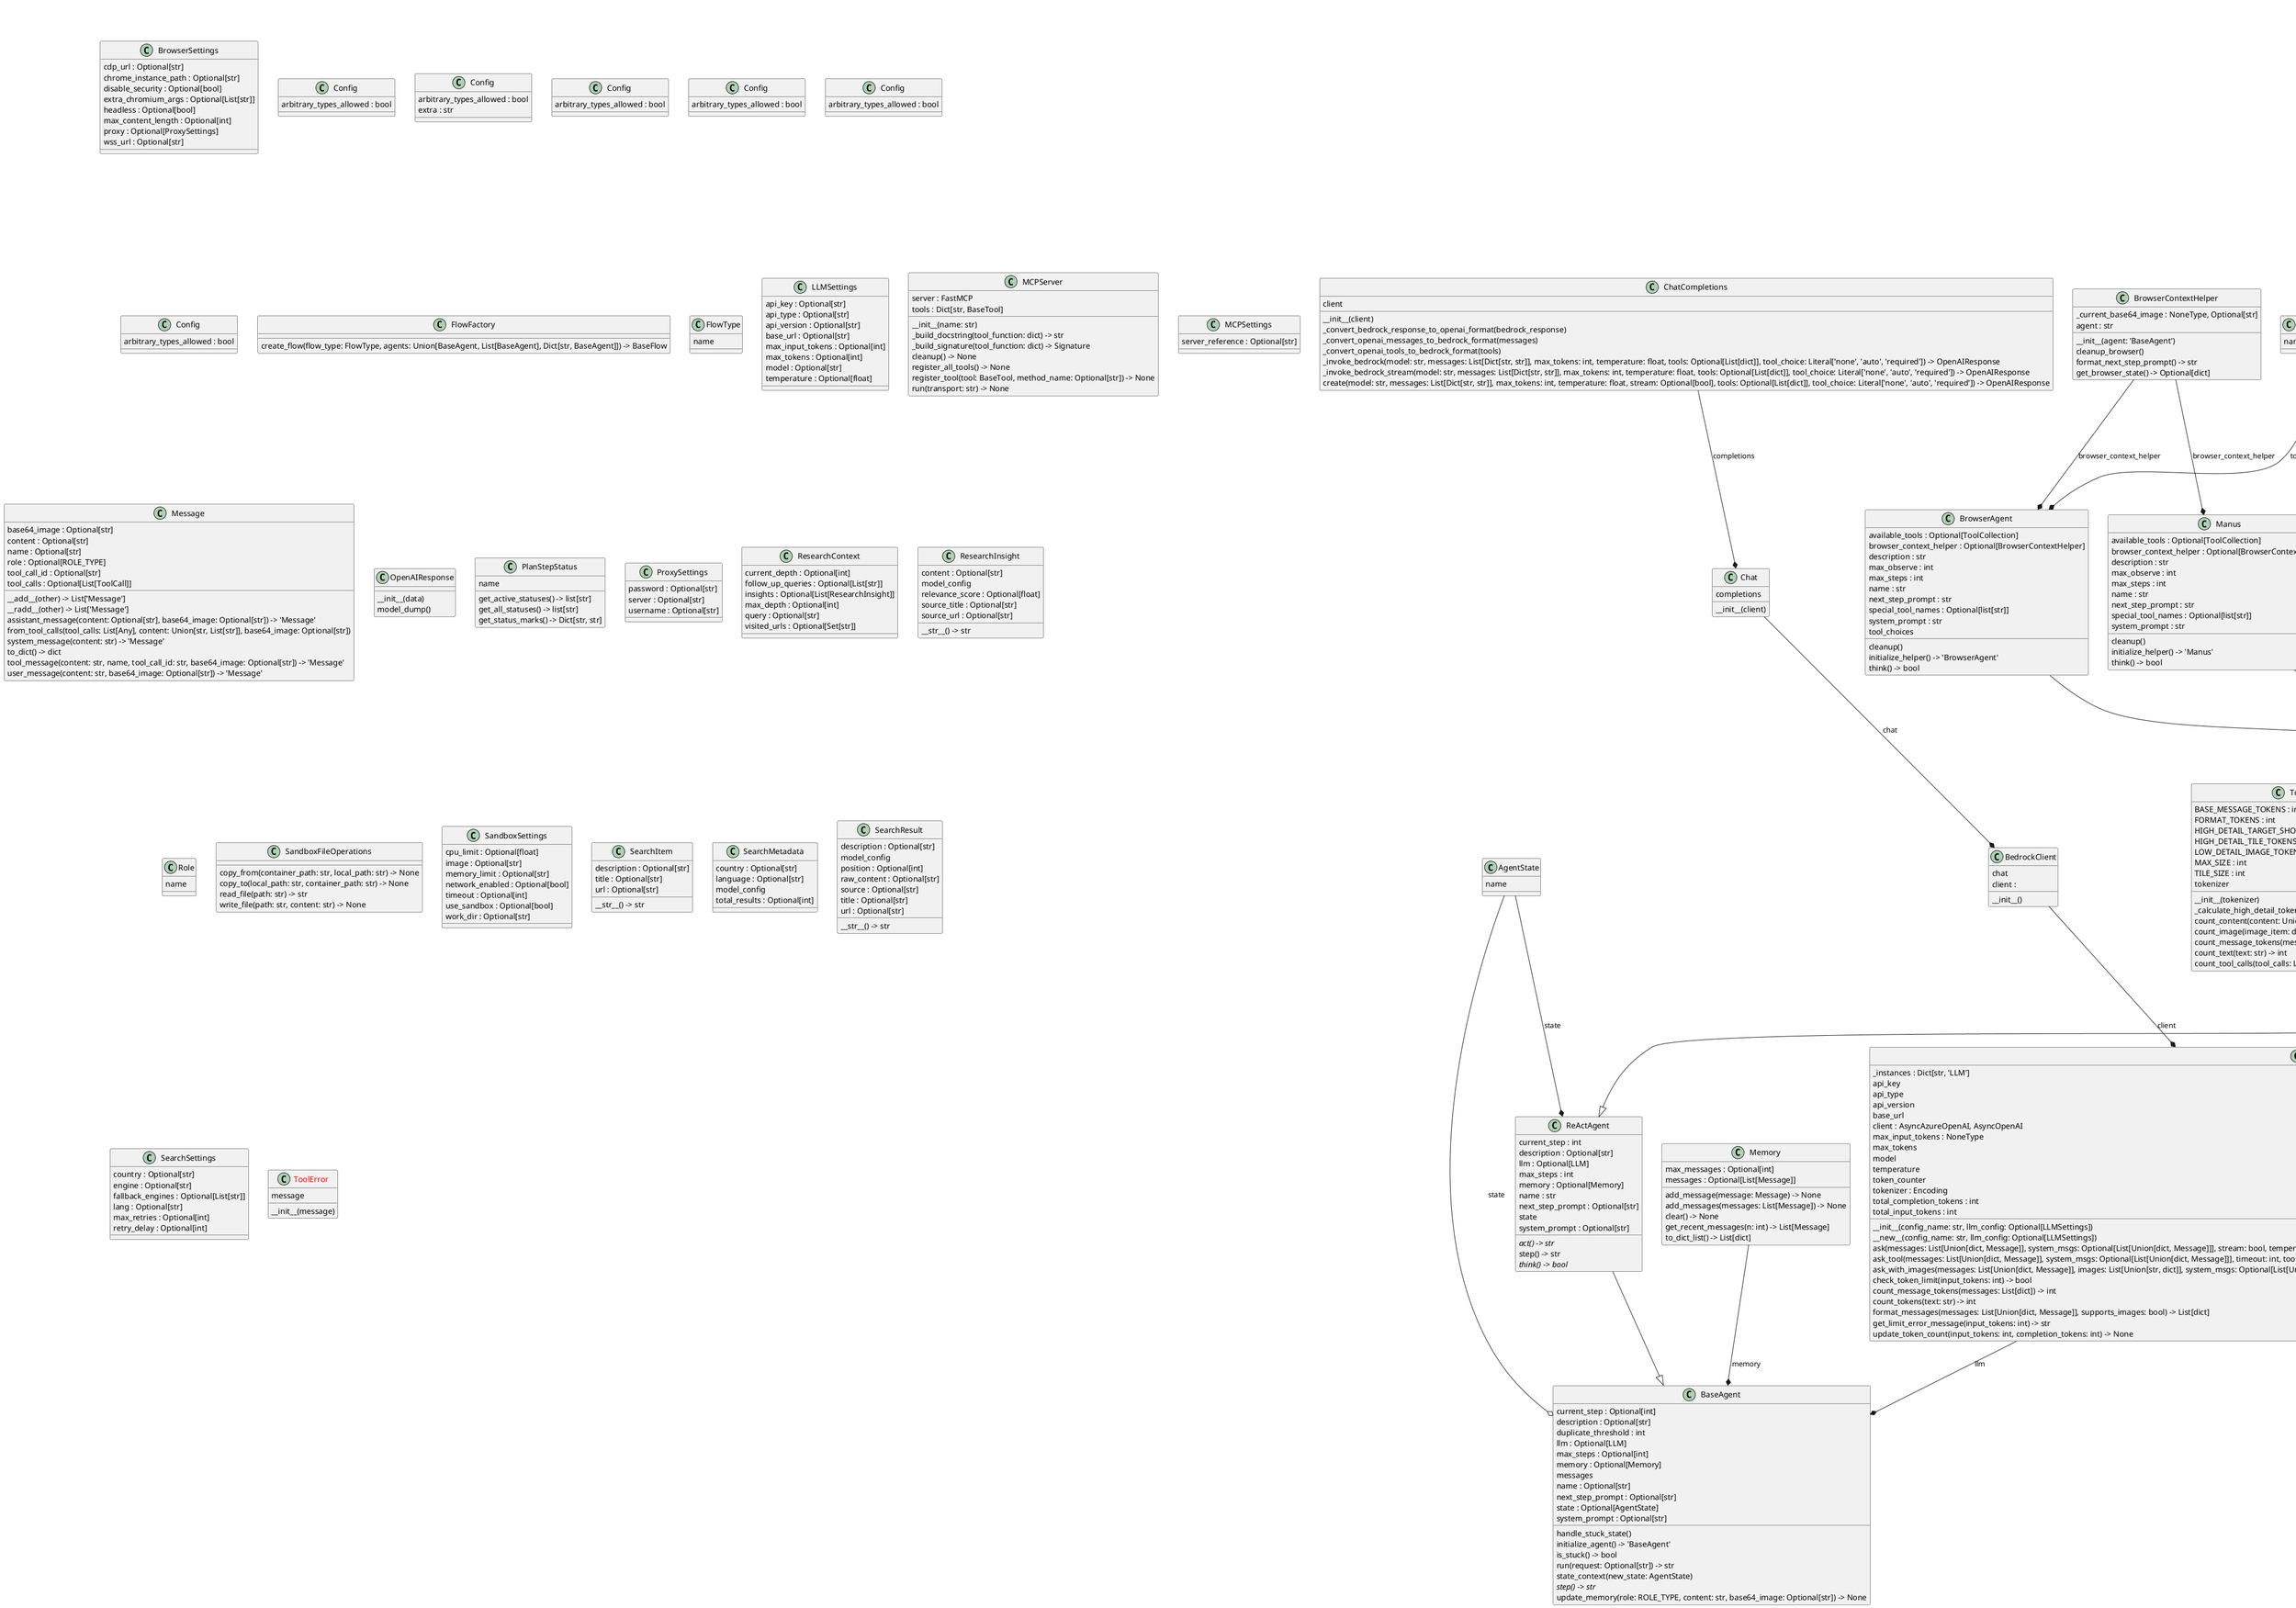 @startuml classes
set namespaceSeparator none
class "AgentState" as app.schema.AgentState {
  name
}
class "AppConfig" as app.config.AppConfig {
  browser_config : Optional[BrowserSettings]
  llm : Dict[str, LLMSettings]
  mcp_config : Optional[MCPSettings]
  sandbox : Optional[SandboxSettings]
  search_config : Optional[SearchSettings]
}
class "BaiduSearchEngine" as app.tool.search.baidu_search.BaiduSearchEngine {
  perform_search(query: str, num_results: int) -> List[SearchItem]
}
class "BaseAgent" as app.agent.base.BaseAgent {
  current_step : Optional[int]
  description : Optional[str]
  duplicate_threshold : int
  llm : Optional[LLM]
  max_steps : Optional[int]
  memory : Optional[Memory]
  messages
  name : Optional[str]
  next_step_prompt : Optional[str]
  state : Optional[AgentState]
  system_prompt : Optional[str]
  handle_stuck_state()
  initialize_agent() -> 'BaseAgent'
  is_stuck() -> bool
  run(request: Optional[str]) -> str
  state_context(new_state: AgentState)
  {abstract}step() -> str
  update_memory(role: ROLE_TYPE, content: str, base64_image: Optional[str]) -> None
}
class "BaseFlow" as app.flow.base.BaseFlow {
  agents : Dict[str, BaseAgent]
  primary_agent
  primary_agent_key : Optional[str]
  tools : Optional[List]
  __init__(agents: Union[BaseAgent, List[BaseAgent], Dict[str, BaseAgent]])
  add_agent(key: str, agent: BaseAgent) -> None
  {abstract}execute(input_text: str) -> str
  get_agent(key: str) -> Optional[BaseAgent]
}
class "BaseSandboxClient" as app.sandbox.client.BaseSandboxClient {
  {abstract}cleanup() -> None
  {abstract}copy_from(container_path: str, local_path: str) -> None
  {abstract}copy_to(local_path: str, container_path: str) -> None
  {abstract}create(config: Optional[SandboxSettings], volume_bindings: Optional[Dict[str, str]]) -> None
  {abstract}read_file(path: str) -> str
  {abstract}run_command(command: str, timeout: Optional[int]) -> str
  {abstract}write_file(path: str, content: str) -> None
}
class "BaseTool" as app.tool.base.BaseTool {
  description : str
  name : str
  parameters : Optional[dict]
  __call__() -> Any
  {abstract}execute() -> Any
  to_param() -> Dict
}
class "Bash" as app.tool.bash.Bash {
  _session : Optional[_BashSession]
  description : str
  name : str
  parameters : dict
  execute(command: str | None, restart: bool) -> CLIResult
}
class "BedrockClient" as app.bedrock.BedrockClient {
  chat
  client :
  __init__()
}
class "BingSearchEngine" as app.tool.search.bing_search.BingSearchEngine {
  session : Optional[requests.Session]
  __init__()
  _parse_html(url: str, rank_start: int, first: int) -> Tuple[List[SearchItem], str]
  _search_sync(query: str, num_results: int) -> List[SearchItem]
  perform_search(query: str, num_results: int) -> List[SearchItem]
}
class "BrowserAgent" as app.agent.browser.BrowserAgent {
  available_tools : Optional[ToolCollection]
  browser_context_helper : Optional[BrowserContextHelper]
  description : str
  max_observe : int
  max_steps : int
  name : str
  next_step_prompt : str
  special_tool_names : Optional[list[str]]
  system_prompt : str
  tool_choices
  cleanup()
  initialize_helper() -> 'BrowserAgent'
  think() -> bool
}
class "BrowserContextHelper" as app.agent.browser.BrowserContextHelper {
  _current_base64_image : NoneType, Optional[str]
  agent : str
  __init__(agent: 'BaseAgent')
  cleanup_browser()
  format_next_step_prompt() -> str
  get_browser_state() -> Optional[dict]
}
class "BrowserSettings" as app.config.BrowserSettings {
  cdp_url : Optional[str]
  chrome_instance_path : Optional[str]
  disable_security : Optional[bool]
  extra_chromium_args : Optional[List[str]]
  headless : Optional[bool]
  max_content_length : Optional[int]
  proxy : Optional[ProxySettings]
  wss_url : Optional[str]
}
class "BrowserUseTool" as app.tool.browser_use_tool.BrowserUseTool {
  browser : Optional[BrowserUseBrowser]
  context : Optional[BrowserContext]
  description : str
  dom_service : Optional[DomService]
  llm : Optional[LLM]
  lock : Lock
  name : str
  parameters : dict
  tool_context : Optional[Context]
  web_search_tool : Optional[WebSearch]
  __del__()
  _ensure_browser_initialized() -> BrowserContext
  cleanup()
  create_with_context(context: Context) -> 'BrowserUseTool[Context]'
  execute(action: str, url: Optional[str], index: Optional[int], text: Optional[str], scroll_amount: Optional[int], tab_id: Optional[int], query: Optional[str], goal: Optional[str], keys: Optional[str], seconds: Optional[int]) -> ToolResult
  get_current_state(context: Optional[BrowserContext]) -> ToolResult
  validate_parameters(v: dict, info: ValidationInfo) -> dict
}
class "CLIResult" as app.tool.base.CLIResult {
}
class "Chat" as app.bedrock.Chat {
  completions
  __init__(client)
}
class "ChatCompletions" as app.bedrock.ChatCompletions {
  client
  __init__(client)
  _convert_bedrock_response_to_openai_format(bedrock_response)
  _convert_openai_messages_to_bedrock_format(messages)
  _convert_openai_tools_to_bedrock_format(tools)
  _invoke_bedrock(model: str, messages: List[Dict[str, str]], max_tokens: int, temperature: float, tools: Optional[List[dict]], tool_choice: Literal['none', 'auto', 'required']) -> OpenAIResponse
  _invoke_bedrock_stream(model: str, messages: List[Dict[str, str]], max_tokens: int, temperature: float, tools: Optional[List[dict]], tool_choice: Literal['none', 'auto', 'required']) -> OpenAIResponse
  create(model: str, messages: List[Dict[str, str]], max_tokens: int, temperature: float, stream: Optional[bool], tools: Optional[List[dict]], tool_choice: Literal['none', 'auto', 'required']) -> OpenAIResponse
}
class "Config" as app.config.AppConfig.Config {
  arbitrary_types_allowed : bool
}
class "Config" as app.config.Config {
  _config : NoneType
  _initialized : bool
  _instance : NoneType
  _lock : lock
  browser_config
  llm
  mcp_config
  root_path
  sandbox
  search_config
  workspace_root
  __init__()
  __new__()
  _get_config_path() -> Path
  _load_config() -> dict
  _load_initial_config()
}
class "Config" as app.agent.base.BaseAgent.Config {
  arbitrary_types_allowed : bool
  extra : str
}
class "Config" as app.flow.base.BaseFlow.Config {
  arbitrary_types_allowed : bool
}
class "Config" as app.tool.base.BaseTool.Config {
  arbitrary_types_allowed : bool
}
class "Config" as app.tool.base.ToolResult.Config {
  arbitrary_types_allowed : bool
}
class "Config" as app.tool.tool_collection.ToolCollection.Config {
  arbitrary_types_allowed : bool
}
class "CreateChatCompletion" as app.tool.create_chat_completion.CreateChatCompletion {
  description : str
  name : str
  parameters : dict
  required : Optional[List[str]]
  response_type : Optional[Type]
  type_mapping : dict
  __init__(response_type: Optional[Type])
  _build_parameters() -> dict
  _create_type_schema(type_hint: Type) -> dict
  _create_union_schema(types: tuple) -> dict
  _get_type_info(type_hint: Type) -> dict
  execute(required: list | None) -> Any
}
class "DeepResearch" as app.tool.deep_research.DeepResearch {
  description : str
  llm : Optional[LLM]
  name : str
  parameters : dict
  search_tool : Optional[WebSearch]
  _analyze_content(content: str, url: str, title: str, query: str) -> List[ResearchInsight]
  _extract_insights(context: ResearchContext, results: List[SearchResult], original_query: str, deadline: float) -> List[ResearchInsight]
  _generate_follow_ups(insights: List[ResearchInsight], current_query: str, original_query: str) -> List[str]
  _generate_optimized_query(query: str) -> str
  _research_graph(context: ResearchContext, query: str, results_count: int, deadline: float) -> None
  _search_web(query: str, results_count: int) -> List[SearchResult]
  execute(query: str, max_depth: int, results_per_search: int, max_insights: int, time_limit_seconds: int) -> ResearchSummary
}
class "DuckDuckGoSearchEngine" as app.tool.search.duckduckgo_search.DuckDuckGoSearchEngine {
  perform_search(query: str, num_results: int) -> List[SearchItem]
}
class "FileOperator" as app.tool.file_operators.FileOperator {
  exists(path: PathLike) -> bool
  is_directory(path: PathLike) -> bool
  read_file(path: PathLike) -> str
  run_command(cmd: str, timeout: Optional[float]) -> Tuple[int, str, str]
  write_file(path: PathLike, content: str) -> None
}
class "FlowFactory" as app.flow.flow_factory.FlowFactory {
  create_flow(flow_type: FlowType, agents: Union[BaseAgent, List[BaseAgent], Dict[str, BaseAgent]]) -> BaseFlow
}
class "FlowType" as app.flow.flow_factory.FlowType {
  name
}
class "Function" as app.schema.Function {
  arguments : str
  name : str
}
class "GoogleSearchEngine" as app.tool.search.google_search.GoogleSearchEngine {
  perform_search(query: str, num_results: int) -> List[SearchItem]
}
class "LLM" as app.llm.LLM {
  _instances : Dict[str, 'LLM']
  api_key
  api_type
  api_version
  base_url
  client : AsyncAzureOpenAI, AsyncOpenAI
  max_input_tokens : NoneType
  max_tokens
  model
  temperature
  token_counter
  tokenizer : Encoding
  total_completion_tokens : int
  total_input_tokens : int
  __init__(config_name: str, llm_config: Optional[LLMSettings])
  __new__(config_name: str, llm_config: Optional[LLMSettings])
  ask(messages: List[Union[dict, Message]], system_msgs: Optional[List[Union[dict, Message]]], stream: bool, temperature: Optional[float]) -> str
  ask_tool(messages: List[Union[dict, Message]], system_msgs: Optional[List[Union[dict, Message]]], timeout: int, tools: Optional[List[dict]], tool_choice: TOOL_CHOICE_TYPE, temperature: Optional[float]) -> ChatCompletionMessage | None
  ask_with_images(messages: List[Union[dict, Message]], images: List[Union[str, dict]], system_msgs: Optional[List[Union[dict, Message]]], stream: bool, temperature: Optional[float]) -> str
  check_token_limit(input_tokens: int) -> bool
  count_message_tokens(messages: List[dict]) -> int
  count_tokens(text: str) -> int
  format_messages(messages: List[Union[dict, Message]], supports_images: bool) -> List[dict]
  get_limit_error_message(input_tokens: int) -> str
  update_token_count(input_tokens: int, completion_tokens: int) -> None
}
class "LLMSettings" as app.config.LLMSettings {
  api_key : Optional[str]
  api_type : Optional[str]
  api_version : Optional[str]
  base_url : Optional[str]
  max_input_tokens : Optional[int]
  max_tokens : Optional[int]
  model : Optional[str]
  temperature : Optional[float]
}
class "LocalFileOperator" as app.tool.file_operators.LocalFileOperator {
  encoding : str
  exists(path: PathLike) -> bool
  is_directory(path: PathLike) -> bool
  read_file(path: PathLike) -> str
  run_command(cmd: str, timeout: Optional[float]) -> Tuple[int, str, str]
  write_file(path: PathLike, content: str) -> None
}
class "LocalSandboxClient" as app.sandbox.client.LocalSandboxClient {
  sandbox : NoneType, Optional[DockerSandbox]
  __init__()
  cleanup() -> None
  copy_from(container_path: str, local_path: str) -> None
  copy_to(local_path: str, container_path: str) -> None
  create(config: Optional[SandboxSettings], volume_bindings: Optional[Dict[str, str]]) -> None
  read_file(path: str) -> str
  run_command(command: str, timeout: Optional[int]) -> str
  write_file(path: str, content: str) -> None
}
class "MCPAgent" as app.agent.mcp.MCPAgent {
  _refresh_tools_interval : int
  available_tools : Optional[MCPClients]
  connection_type : str
  description : str
  max_steps : int
  mcp_clients : Optional[MCPClients]
  name : str
  next_step_prompt : str
  special_tool_names : Optional[List[str]]
  state : FINISHED
  system_prompt : str
  tool_schemas : Optional[Dict[str, Dict[str, Any]]]
  _handle_special_tool(name: str, result: Any) -> None
  _refresh_tools() -> Tuple[List[str], List[str]]
  _should_finish_execution(name: str) -> bool
  cleanup() -> None
  initialize(connection_type: Optional[str], server_url: Optional[str], command: Optional[str], args: Optional[List[str]]) -> None
  run(request: Optional[str]) -> str
  think() -> bool
}
class "MCPClientTool" as app.tool.mcp.MCPClientTool {
  session : Optional[ClientSession]
  execute() -> ToolResult
}
class "MCPClients" as app.tool.mcp.MCPClients {
  description : str
  exit_stack : Optional[AsyncExitStack]
  name : str
  session : Optional[ClientSession]
  tool_map : dict
  tools : tuple
  __init__()
  _initialize_and_list_tools() -> None
  connect_sse(server_url: str) -> None
  connect_stdio(command: str, args: List[str]) -> None
  disconnect() -> None
}
class "MCPServer" as app.mcp.server.MCPServer {
  server : FastMCP
  tools : Dict[str, BaseTool]
  __init__(name: str)
  _build_docstring(tool_function: dict) -> str
  _build_signature(tool_function: dict) -> Signature
  cleanup() -> None
  register_all_tools() -> None
  register_tool(tool: BaseTool, method_name: Optional[str]) -> None
  run(transport: str) -> None
}
class "MCPSettings" as app.config.MCPSettings {
  server_reference : Optional[str]
}
class "Manus" as app.agent.manus.Manus {
  available_tools : Optional[ToolCollection]
  browser_context_helper : Optional[BrowserContextHelper]
  description : str
  max_observe : int
  max_steps : int
  name : str
  next_step_prompt : str
  special_tool_names : Optional[list[str]]
  system_prompt : str
  cleanup()
  initialize_helper() -> 'Manus'
  think() -> bool
}
class "Memory" as app.schema.Memory {
  max_messages : Optional[int]
  messages : Optional[List[Message]]
  add_message(message: Message) -> None
  add_messages(messages: List[Message]) -> None
  clear() -> None
  get_recent_messages(n: int) -> List[Message]
  to_dict_list() -> List[dict]
}
class "Message" as app.schema.Message {
  base64_image : Optional[str]
  content : Optional[str]
  name : Optional[str]
  role : Optional[ROLE_TYPE]
  tool_call_id : Optional[str]
  tool_calls : Optional[List[ToolCall]]
  __add__(other) -> List['Message']
  __radd__(other) -> List['Message']
  assistant_message(content: Optional[str], base64_image: Optional[str]) -> 'Message'
  from_tool_calls(tool_calls: List[Any], content: Union[str, List[str]], base64_image: Optional[str])
  system_message(content: str) -> 'Message'
  to_dict() -> dict
  tool_message(content: str, name, tool_call_id: str, base64_image: Optional[str]) -> 'Message'
  user_message(content: str, base64_image: Optional[str]) -> 'Message'
}
class "OpenAIResponse" as app.bedrock.OpenAIResponse {
  __init__(data)
  model_dump()
}
class "<color:red>OpenManusError</color>" as app.exceptions.OpenManusError {
}
class "PlanStepStatus" as app.flow.planning.PlanStepStatus {
  name
  get_active_statuses() -> list[str]
  get_all_statuses() -> list[str]
  get_status_marks() -> Dict[str, str]
}
class "PlanningFlow" as app.flow.planning.PlanningFlow {
  active_plan_id : Optional[str]
  current_step_index : Optional[int]
  executor_keys : Optional[List[str]]
  llm : Optional[LLM]
  planning_tool : Optional[PlanningTool]
  __init__(agents: Union[BaseAgent, List[BaseAgent], Dict[str, BaseAgent]])
  _create_initial_plan(request: str) -> None
  _execute_step(executor: BaseAgent, step_info: dict) -> str
  _finalize_plan() -> str
  _generate_plan_text_from_storage() -> str
  _get_current_step_info() -> tuple[Optional[int], Optional[dict]]
  _get_plan_text() -> str
  _mark_step_completed() -> None
  execute(input_text: str) -> str
  get_executor(step_type: Optional[str]) -> BaseAgent
}
class "PlanningTool" as app.tool.planning.PlanningTool {
  _current_plan_id : Optional[str]
  description : str
  name : str
  parameters : dict
  plans : dict
  _create_plan(plan_id: Optional[str], title: Optional[str], steps: Optional[List[str]]) -> ToolResult
  _delete_plan(plan_id: Optional[str]) -> ToolResult
  _format_plan(plan: Dict) -> str
  _get_plan(plan_id: Optional[str]) -> ToolResult
  _list_plans() -> ToolResult
  _mark_step(plan_id: Optional[str], step_index: Optional[int], step_status: Optional[str], step_notes: Optional[str]) -> ToolResult
  _set_active_plan(plan_id: Optional[str]) -> ToolResult
  _update_plan(plan_id: Optional[str], title: Optional[str], steps: Optional[List[str]]) -> ToolResult
  execute()
}
class "ProxySettings" as app.config.ProxySettings {
  password : Optional[str]
  server : Optional[str]
  username : Optional[str]
}
class "PythonExecute" as app.tool.python_execute.PythonExecute {
  description : str
  name : str
  parameters : dict
  _run_code(code: str, result_dict: dict, safe_globals: dict) -> None
  execute(code: str, timeout: int) -> Dict
}
class "ReActAgent" as app.agent.react.ReActAgent {
  current_step : int
  description : Optional[str]
  llm : Optional[LLM]
  max_steps : int
  memory : Optional[Memory]
  name : str
  next_step_prompt : Optional[str]
  state
  system_prompt : Optional[str]
  {abstract}act() -> str
  step() -> str
  {abstract}think() -> bool
}
class "ResearchContext" as app.tool.deep_research.ResearchContext {
  current_depth : Optional[int]
  follow_up_queries : Optional[List[str]]
  insights : Optional[List[ResearchInsight]]
  max_depth : Optional[int]
  query : Optional[str]
  visited_urls : Optional[Set[str]]
}
class "ResearchInsight" as app.tool.deep_research.ResearchInsight {
  content : Optional[str]
  model_config
  relevance_score : Optional[float]
  source_title : Optional[str]
  source_url : Optional[str]
  __str__() -> str
}
class "ResearchSummary" as app.tool.deep_research.ResearchSummary {
  depth_reached : Optional[int]
  insights : Optional[List[ResearchInsight]]
  model_config
  output : str
  query : Optional[str]
  visited_urls : Optional[Set[str]]
  populate_output() -> 'ResearchSummary'
}
class "Role" as app.schema.Role {
  name
}
class "SWEAgent" as app.agent.swe.SWEAgent {
  available_tools
  description : str
  max_steps : int
  name : str
  next_step_prompt : str
  special_tool_names : Optional[List[str]]
  system_prompt : str
}
class "SandboxFileOperations" as app.sandbox.client.SandboxFileOperations {
  copy_from(container_path: str, local_path: str) -> None
  copy_to(local_path: str, container_path: str) -> None
  read_file(path: str) -> str
  write_file(path: str, content: str) -> None
}
class "SandboxFileOperator" as app.tool.file_operators.SandboxFileOperator {
  sandbox_client
  __init__()
  _ensure_sandbox_initialized()
  exists(path: PathLike) -> bool
  is_directory(path: PathLike) -> bool
  read_file(path: PathLike) -> str
  run_command(cmd: str, timeout: Optional[float]) -> Tuple[int, str, str]
  write_file(path: PathLike, content: str) -> None
}
class "SandboxSettings" as app.config.SandboxSettings {
  cpu_limit : Optional[float]
  image : Optional[str]
  memory_limit : Optional[str]
  network_enabled : Optional[bool]
  timeout : Optional[int]
  use_sandbox : Optional[bool]
  work_dir : Optional[str]
}
class "SearchItem" as app.tool.search.base.SearchItem {
  description : Optional[str]
  title : Optional[str]
  url : Optional[str]
  __str__() -> str
}
class "SearchMetadata" as app.tool.web_search.SearchMetadata {
  country : Optional[str]
  language : Optional[str]
  model_config
  total_results : Optional[int]
}
class "SearchResponse" as app.tool.web_search.SearchResponse {
  metadata : Optional[SearchMetadata]
  output : str
  query : Optional[str]
  results : Optional[List[SearchResult]]
  populate_output() -> 'SearchResponse'
}
class "SearchResult" as app.tool.web_search.SearchResult {
  description : Optional[str]
  model_config
  position : Optional[int]
  raw_content : Optional[str]
  source : Optional[str]
  title : Optional[str]
  url : Optional[str]
  __str__() -> str
}
class "SearchSettings" as app.config.SearchSettings {
  country : Optional[str]
  engine : Optional[str]
  fallback_engines : Optional[List[str]]
  lang : Optional[str]
  max_retries : Optional[int]
  retry_delay : Optional[int]
}
class "StrReplaceEditor" as app.tool.str_replace_editor.StrReplaceEditor {
  _file_history : DefaultDict[PathLike, List[str]]
  _local_operator
  _sandbox_operator
  description : str
  name : str
  parameters : dict
  _get_operator() -> FileOperator
  _make_output(file_content: str, file_descriptor: str, init_line: int, expand_tabs: bool) -> str
  _view_directory(path: PathLike, operator: FileOperator) -> CLIResult
  _view_file(path: PathLike, operator: FileOperator, view_range: Optional[List[int]]) -> CLIResult
  execute() -> str
  insert(path: PathLike, insert_line: int, new_str: str, operator: FileOperator) -> CLIResult
  str_replace(path: PathLike, old_str: str, new_str: Optional[str], operator: FileOperator) -> CLIResult
  undo_edit(path: PathLike, operator: FileOperator) -> CLIResult
  validate_path(command: str, path: Path, operator: FileOperator) -> None
  view(path: PathLike, view_range: Optional[List[int]], operator: FileOperator) -> CLIResult
}
class "Terminate" as app.tool.terminate.Terminate {
  description : str
  name : str
  parameters : dict
  execute(status: str) -> str
}
class "TokenCounter" as app.llm.TokenCounter {
  BASE_MESSAGE_TOKENS : int
  FORMAT_TOKENS : int
  HIGH_DETAIL_TARGET_SHORT_SIDE : int
  HIGH_DETAIL_TILE_TOKENS : int
  LOW_DETAIL_IMAGE_TOKENS : int
  MAX_SIZE : int
  TILE_SIZE : int
  tokenizer
  __init__(tokenizer)
  _calculate_high_detail_tokens(width: int, height: int) -> int
  count_content(content: Union[str, List[Union[str, dict]]]) -> int
  count_image(image_item: dict) -> int
  count_message_tokens(messages: List[dict]) -> int
  count_text(text: str) -> int
  count_tool_calls(tool_calls: List[dict]) -> int
}
class "<color:red>TokenLimitExceeded</color>" as app.exceptions.TokenLimitExceeded {
}
class "ToolCall" as app.schema.ToolCall {
  function
  id : str
  type : str
}
class "ToolCallAgent" as app.agent.toolcall.ToolCallAgent {
  _current_base64_image : Optional[str]
  available_tools
  description : str
  max_observe : Optional[Union[int, bool]]
  max_steps : int
  messages
  name : str
  next_step_prompt : str
  special_tool_names : Optional[List[str]]
  state : FINISHED
  system_prompt : str
  tool_calls : Optional[List[ToolCall]]
  tool_choices : Literal
  _handle_special_tool(name: str, result: Any)
  _is_special_tool(name: str) -> bool
  _should_finish_execution() -> bool
  act() -> str
  cleanup()
  execute_tool(command: ToolCall) -> str
  run(request: Optional[str]) -> str
  think() -> bool
}
class "ToolChoice" as app.schema.ToolChoice {
  name
}
class "ToolCollection" as app.tool.tool_collection.ToolCollection {
  tool_map
  tools : tuple
  __init__()
  __iter__()
  add_tool(tool: BaseTool)
  add_tools()
  execute() -> ToolResult
  execute_all() -> List[ToolResult]
  get_tool(name: str) -> BaseTool
  to_params() -> List[Dict[str, Any]]
}
class "<color:red>ToolError</color>" as app.exceptions.ToolError {
  message
  __init__(message)
}
class "ToolFailure" as app.tool.base.ToolFailure {
}
class "ToolResult" as app.tool.base.ToolResult {
  base64_image : Optional[str]
  error : Optional[str]
  output : Optional[Any]
  system : Optional[str]
  __add__(other: 'ToolResult')
  __bool__()
  __str__()
  replace()
}
class "WebContentFetcher" as app.tool.web_search.WebContentFetcher {
  fetch_content(url: str, timeout: int) -> Optional[str]
}
class "WebSearch" as app.tool.web_search.WebSearch {
  _search_engine : dict[str, WebSearchEngine]
  content_fetcher
  description : str
  name : str
  parameters : dict
  _fetch_content_for_results(results: List[SearchResult]) -> List[SearchResult]
  _fetch_single_result_content(result: SearchResult) -> SearchResult
  _get_engine_order() -> List[str]
  _perform_search_with_engine(engine: WebSearchEngine, query: str, num_results: int, search_params: Dict[str, Any]) -> List[SearchItem]
  _try_all_engines(query: str, num_results: int, search_params: Dict[str, Any]) -> List[SearchResult]
  execute(query: str, num_results: int, lang: Optional[str], country: Optional[str], fetch_content: bool) -> SearchResponse
}
class "WebSearchEngine" as app.tool.search.base.WebSearchEngine {
  model_config : dict
  {abstract}perform_search(query: str, num_results: int) -> List[SearchItem]
}
class "_BashSession" as app.tool.bash._BashSession {
  _output_delay : float
  _process
  _sentinel : str
  _started : bool
  _timed_out : bool
  _timeout : float
  command : str
  __init__()
  run(command: str)
  start()
  stop()
}
app.agent.browser.BrowserAgent --|> app.agent.toolcall.ToolCallAgent
app.agent.manus.Manus --|> app.agent.toolcall.ToolCallAgent
app.agent.mcp.MCPAgent --|> app.agent.toolcall.ToolCallAgent
app.agent.react.ReActAgent --|> app.agent.base.BaseAgent
app.agent.swe.SWEAgent --|> app.agent.toolcall.ToolCallAgent
app.agent.toolcall.ToolCallAgent --|> app.agent.react.ReActAgent
app.exceptions.TokenLimitExceeded --|> app.exceptions.OpenManusError
app.flow.planning.PlanningFlow --|> app.flow.base.BaseFlow
app.sandbox.client.LocalSandboxClient --|> app.sandbox.client.BaseSandboxClient
app.tool.base.CLIResult --|> app.tool.base.ToolResult
app.tool.base.ToolFailure --|> app.tool.base.ToolResult
app.tool.bash.Bash --|> app.tool.base.BaseTool
app.tool.browser_use_tool.BrowserUseTool --|> app.tool.base.BaseTool
app.tool.create_chat_completion.CreateChatCompletion --|> app.tool.base.BaseTool
app.tool.deep_research.DeepResearch --|> app.tool.base.BaseTool
app.tool.deep_research.ResearchSummary --|> app.tool.base.ToolResult
app.tool.file_operators.LocalFileOperator --|> app.tool.file_operators.FileOperator
app.tool.file_operators.SandboxFileOperator --|> app.tool.file_operators.FileOperator
app.tool.mcp.MCPClientTool --|> app.tool.base.BaseTool
app.tool.mcp.MCPClients --|> app.tool.tool_collection.ToolCollection
app.tool.planning.PlanningTool --|> app.tool.base.BaseTool
app.tool.python_execute.PythonExecute --|> app.tool.base.BaseTool
app.tool.search.baidu_search.BaiduSearchEngine --|> app.tool.search.base.WebSearchEngine
app.tool.search.bing_search.BingSearchEngine --|> app.tool.search.base.WebSearchEngine
app.tool.search.duckduckgo_search.DuckDuckGoSearchEngine --|> app.tool.search.base.WebSearchEngine
app.tool.search.google_search.GoogleSearchEngine --|> app.tool.search.base.WebSearchEngine
app.tool.str_replace_editor.StrReplaceEditor --|> app.tool.base.BaseTool
app.tool.terminate.Terminate --|> app.tool.base.BaseTool
app.tool.web_search.SearchResponse --|> app.tool.base.ToolResult
app.tool.web_search.WebSearch --|> app.tool.base.BaseTool
app.agent.browser.BrowserContextHelper --* app.agent.browser.BrowserAgent : browser_context_helper
app.agent.browser.BrowserContextHelper --* app.agent.manus.Manus : browser_context_helper
app.bedrock.BedrockClient --* app.llm.LLM : client
app.bedrock.Chat --* app.bedrock.BedrockClient : chat
app.bedrock.ChatCompletions --* app.bedrock.Chat : completions
app.config.AppConfig --* app.config.Config : _config
app.llm.LLM --* app.agent.base.BaseAgent : llm
app.llm.TokenCounter --* app.llm.LLM : token_counter
app.schema.AgentState --* app.agent.react.ReActAgent : state
app.schema.Function --* app.schema.ToolCall : function
app.schema.Memory --* app.agent.base.BaseAgent : memory
app.schema.ToolChoice --* app.agent.browser.BrowserAgent : tool_choices
app.tool.bash._BashSession --* app.tool.bash.Bash : _session
app.tool.bash._BashSession --* app.tool.bash.Bash : _session
app.tool.file_operators.LocalFileOperator --* app.tool.str_replace_editor.StrReplaceEditor : _local_operator
app.tool.file_operators.SandboxFileOperator --* app.tool.str_replace_editor.StrReplaceEditor : _sandbox_operator
app.tool.tool_collection.ToolCollection --* app.agent.swe.SWEAgent : available_tools
app.tool.tool_collection.ToolCollection --* app.agent.toolcall.ToolCallAgent : available_tools
app.tool.web_search.WebContentFetcher --* app.tool.web_search.WebSearch : content_fetcher
app.sandbox.client.LocalSandboxClient --o app.tool.file_operators.SandboxFileOperator : sandbox_client
app.schema.AgentState --o app.agent.base.BaseAgent : state
@enduml
